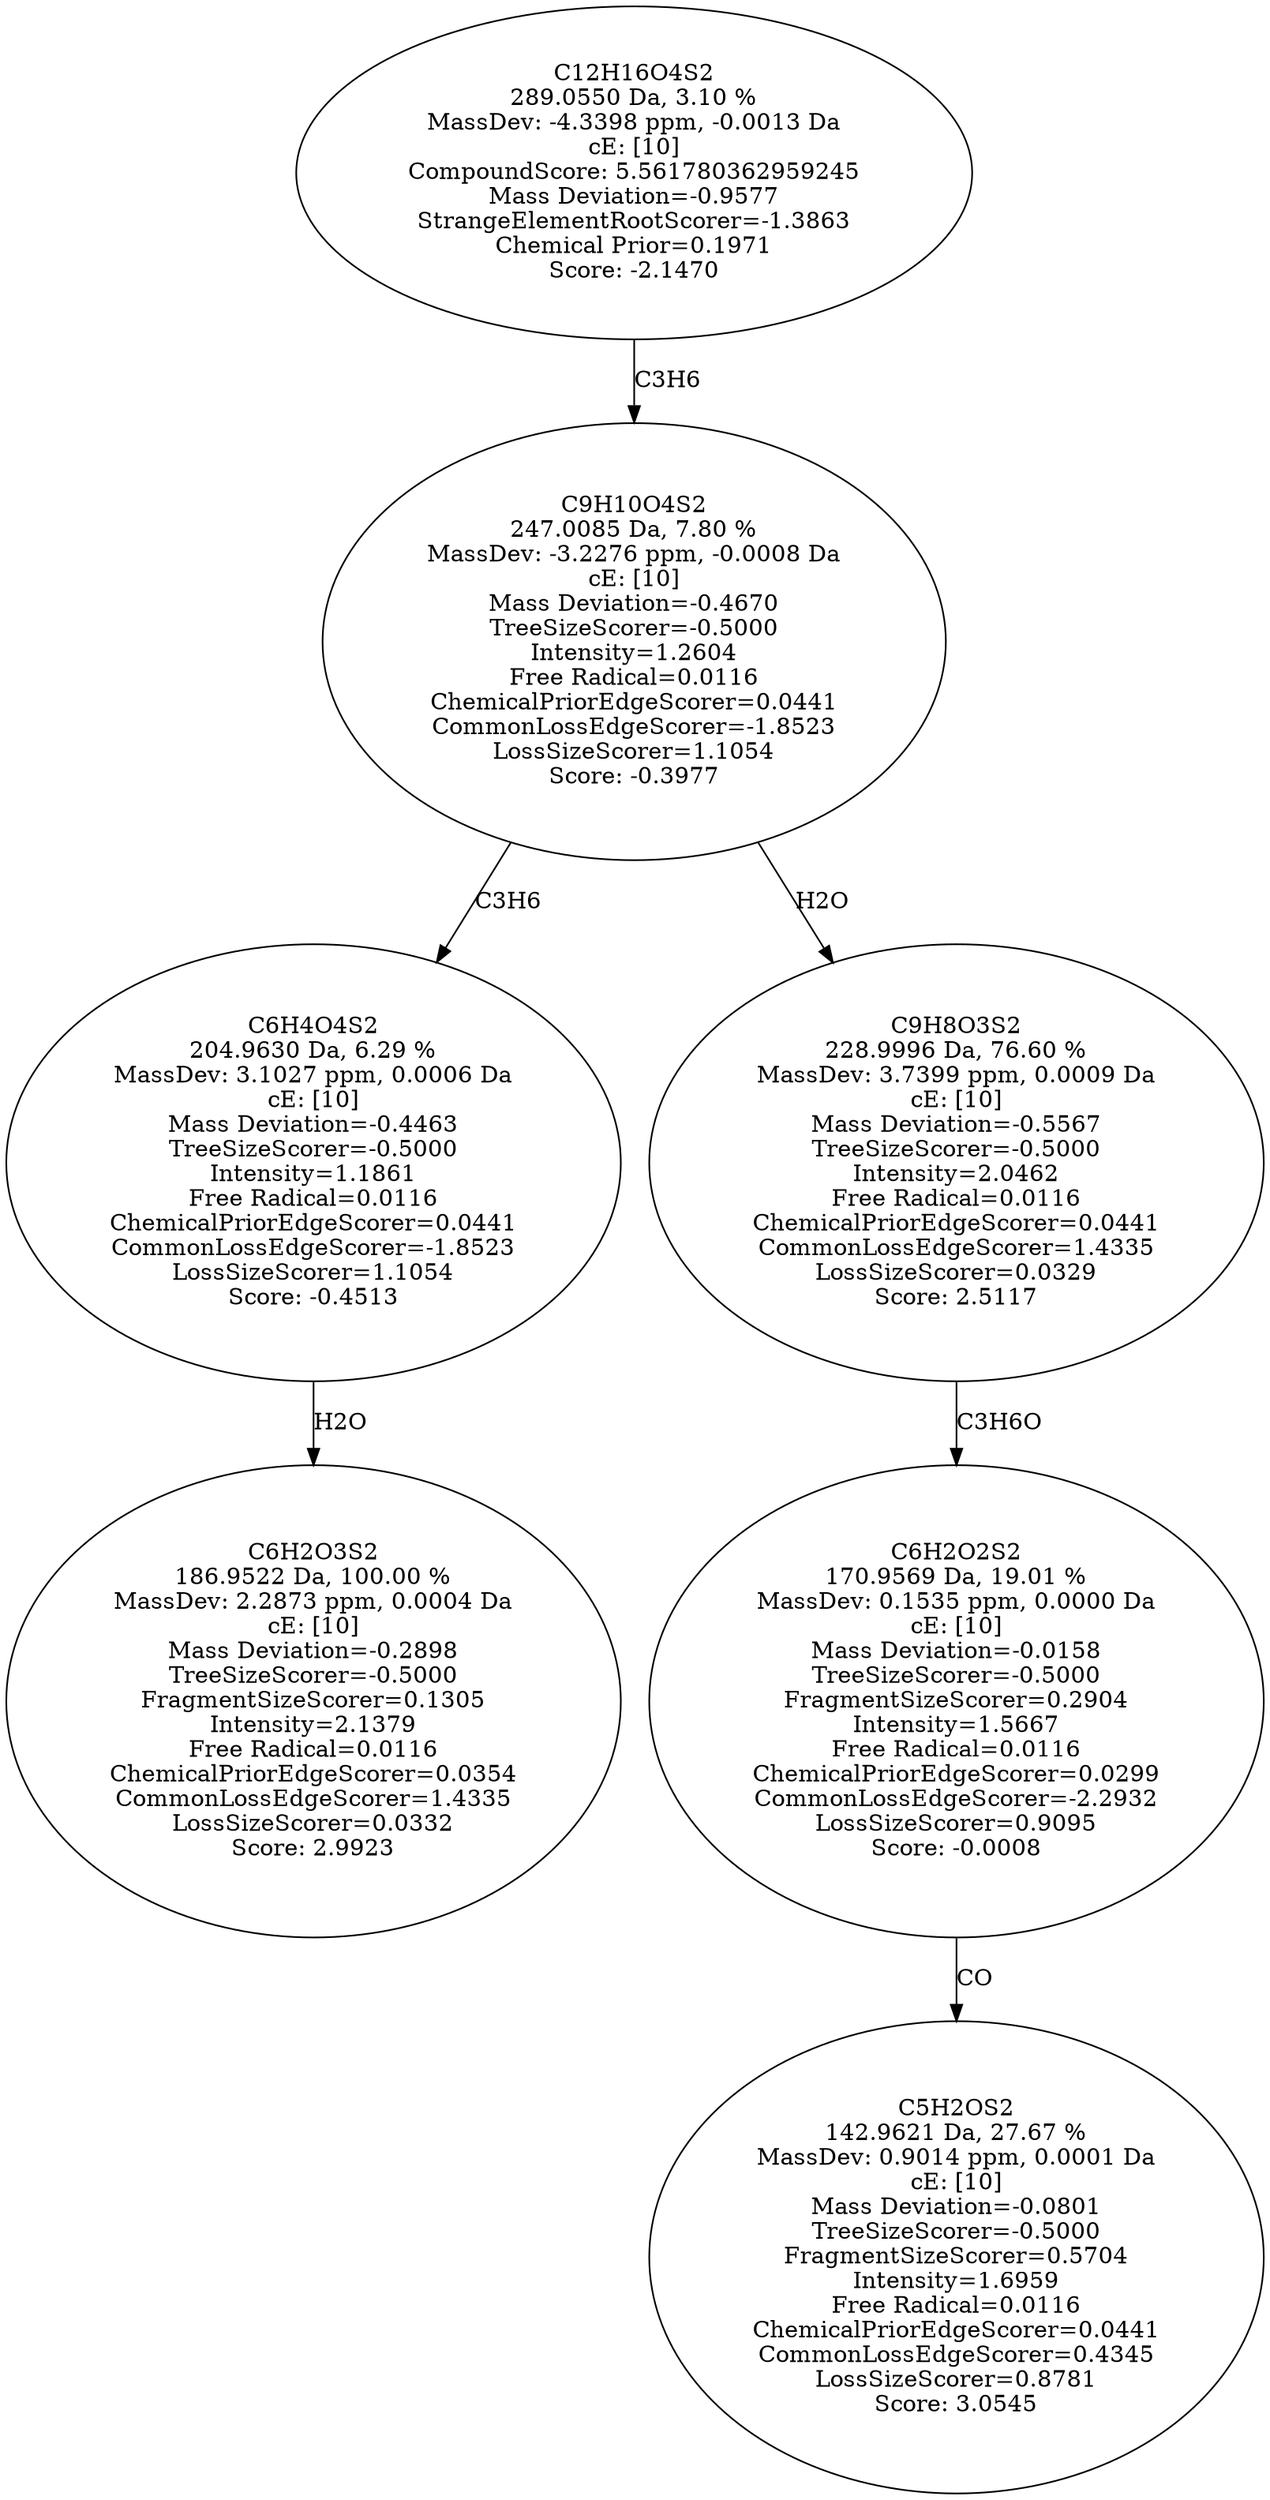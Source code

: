 strict digraph {
v1 [label="C6H2O3S2\n186.9522 Da, 100.00 %\nMassDev: 2.2873 ppm, 0.0004 Da\ncE: [10]\nMass Deviation=-0.2898\nTreeSizeScorer=-0.5000\nFragmentSizeScorer=0.1305\nIntensity=2.1379\nFree Radical=0.0116\nChemicalPriorEdgeScorer=0.0354\nCommonLossEdgeScorer=1.4335\nLossSizeScorer=0.0332\nScore: 2.9923"];
v2 [label="C6H4O4S2\n204.9630 Da, 6.29 %\nMassDev: 3.1027 ppm, 0.0006 Da\ncE: [10]\nMass Deviation=-0.4463\nTreeSizeScorer=-0.5000\nIntensity=1.1861\nFree Radical=0.0116\nChemicalPriorEdgeScorer=0.0441\nCommonLossEdgeScorer=-1.8523\nLossSizeScorer=1.1054\nScore: -0.4513"];
v3 [label="C5H2OS2\n142.9621 Da, 27.67 %\nMassDev: 0.9014 ppm, 0.0001 Da\ncE: [10]\nMass Deviation=-0.0801\nTreeSizeScorer=-0.5000\nFragmentSizeScorer=0.5704\nIntensity=1.6959\nFree Radical=0.0116\nChemicalPriorEdgeScorer=0.0441\nCommonLossEdgeScorer=0.4345\nLossSizeScorer=0.8781\nScore: 3.0545"];
v4 [label="C6H2O2S2\n170.9569 Da, 19.01 %\nMassDev: 0.1535 ppm, 0.0000 Da\ncE: [10]\nMass Deviation=-0.0158\nTreeSizeScorer=-0.5000\nFragmentSizeScorer=0.2904\nIntensity=1.5667\nFree Radical=0.0116\nChemicalPriorEdgeScorer=0.0299\nCommonLossEdgeScorer=-2.2932\nLossSizeScorer=0.9095\nScore: -0.0008"];
v5 [label="C9H8O3S2\n228.9996 Da, 76.60 %\nMassDev: 3.7399 ppm, 0.0009 Da\ncE: [10]\nMass Deviation=-0.5567\nTreeSizeScorer=-0.5000\nIntensity=2.0462\nFree Radical=0.0116\nChemicalPriorEdgeScorer=0.0441\nCommonLossEdgeScorer=1.4335\nLossSizeScorer=0.0329\nScore: 2.5117"];
v6 [label="C9H10O4S2\n247.0085 Da, 7.80 %\nMassDev: -3.2276 ppm, -0.0008 Da\ncE: [10]\nMass Deviation=-0.4670\nTreeSizeScorer=-0.5000\nIntensity=1.2604\nFree Radical=0.0116\nChemicalPriorEdgeScorer=0.0441\nCommonLossEdgeScorer=-1.8523\nLossSizeScorer=1.1054\nScore: -0.3977"];
v7 [label="C12H16O4S2\n289.0550 Da, 3.10 %\nMassDev: -4.3398 ppm, -0.0013 Da\ncE: [10]\nCompoundScore: 5.561780362959245\nMass Deviation=-0.9577\nStrangeElementRootScorer=-1.3863\nChemical Prior=0.1971\nScore: -2.1470"];
v2 -> v1 [label="H2O"];
v6 -> v2 [label="C3H6"];
v4 -> v3 [label="CO"];
v5 -> v4 [label="C3H6O"];
v6 -> v5 [label="H2O"];
v7 -> v6 [label="C3H6"];
}